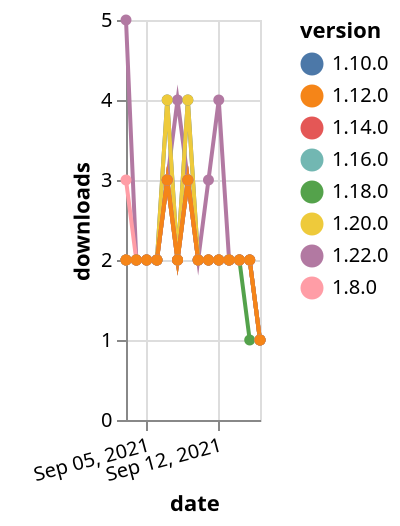 {"$schema": "https://vega.github.io/schema/vega-lite/v5.json", "description": "A simple bar chart with embedded data.", "data": {"values": [{"date": "2021-09-03", "total": 1015, "delta": 2, "version": "1.18.0"}, {"date": "2021-09-04", "total": 1017, "delta": 2, "version": "1.18.0"}, {"date": "2021-09-05", "total": 1019, "delta": 2, "version": "1.18.0"}, {"date": "2021-09-06", "total": 1021, "delta": 2, "version": "1.18.0"}, {"date": "2021-09-07", "total": 1024, "delta": 3, "version": "1.18.0"}, {"date": "2021-09-08", "total": 1026, "delta": 2, "version": "1.18.0"}, {"date": "2021-09-09", "total": 1029, "delta": 3, "version": "1.18.0"}, {"date": "2021-09-10", "total": 1031, "delta": 2, "version": "1.18.0"}, {"date": "2021-09-11", "total": 1033, "delta": 2, "version": "1.18.0"}, {"date": "2021-09-12", "total": 1035, "delta": 2, "version": "1.18.0"}, {"date": "2021-09-13", "total": 1037, "delta": 2, "version": "1.18.0"}, {"date": "2021-09-14", "total": 1039, "delta": 2, "version": "1.18.0"}, {"date": "2021-09-15", "total": 1040, "delta": 1, "version": "1.18.0"}, {"date": "2021-09-16", "total": 1041, "delta": 1, "version": "1.18.0"}, {"date": "2021-09-03", "total": 233, "delta": 5, "version": "1.22.0"}, {"date": "2021-09-04", "total": 235, "delta": 2, "version": "1.22.0"}, {"date": "2021-09-05", "total": 237, "delta": 2, "version": "1.22.0"}, {"date": "2021-09-06", "total": 239, "delta": 2, "version": "1.22.0"}, {"date": "2021-09-07", "total": 242, "delta": 3, "version": "1.22.0"}, {"date": "2021-09-08", "total": 246, "delta": 4, "version": "1.22.0"}, {"date": "2021-09-09", "total": 249, "delta": 3, "version": "1.22.0"}, {"date": "2021-09-10", "total": 251, "delta": 2, "version": "1.22.0"}, {"date": "2021-09-11", "total": 254, "delta": 3, "version": "1.22.0"}, {"date": "2021-09-12", "total": 258, "delta": 4, "version": "1.22.0"}, {"date": "2021-09-13", "total": 260, "delta": 2, "version": "1.22.0"}, {"date": "2021-09-14", "total": 262, "delta": 2, "version": "1.22.0"}, {"date": "2021-09-15", "total": 264, "delta": 2, "version": "1.22.0"}, {"date": "2021-09-16", "total": 265, "delta": 1, "version": "1.22.0"}, {"date": "2021-09-03", "total": 2339, "delta": 3, "version": "1.8.0"}, {"date": "2021-09-04", "total": 2341, "delta": 2, "version": "1.8.0"}, {"date": "2021-09-05", "total": 2343, "delta": 2, "version": "1.8.0"}, {"date": "2021-09-06", "total": 2345, "delta": 2, "version": "1.8.0"}, {"date": "2021-09-07", "total": 2348, "delta": 3, "version": "1.8.0"}, {"date": "2021-09-08", "total": 2350, "delta": 2, "version": "1.8.0"}, {"date": "2021-09-09", "total": 2353, "delta": 3, "version": "1.8.0"}, {"date": "2021-09-10", "total": 2355, "delta": 2, "version": "1.8.0"}, {"date": "2021-09-11", "total": 2357, "delta": 2, "version": "1.8.0"}, {"date": "2021-09-12", "total": 2359, "delta": 2, "version": "1.8.0"}, {"date": "2021-09-13", "total": 2361, "delta": 2, "version": "1.8.0"}, {"date": "2021-09-14", "total": 2363, "delta": 2, "version": "1.8.0"}, {"date": "2021-09-15", "total": 2365, "delta": 2, "version": "1.8.0"}, {"date": "2021-09-16", "total": 2366, "delta": 1, "version": "1.8.0"}, {"date": "2021-09-03", "total": 2537, "delta": 2, "version": "1.10.0"}, {"date": "2021-09-04", "total": 2539, "delta": 2, "version": "1.10.0"}, {"date": "2021-09-05", "total": 2541, "delta": 2, "version": "1.10.0"}, {"date": "2021-09-06", "total": 2543, "delta": 2, "version": "1.10.0"}, {"date": "2021-09-07", "total": 2547, "delta": 4, "version": "1.10.0"}, {"date": "2021-09-08", "total": 2549, "delta": 2, "version": "1.10.0"}, {"date": "2021-09-09", "total": 2553, "delta": 4, "version": "1.10.0"}, {"date": "2021-09-10", "total": 2555, "delta": 2, "version": "1.10.0"}, {"date": "2021-09-11", "total": 2557, "delta": 2, "version": "1.10.0"}, {"date": "2021-09-12", "total": 2559, "delta": 2, "version": "1.10.0"}, {"date": "2021-09-13", "total": 2561, "delta": 2, "version": "1.10.0"}, {"date": "2021-09-14", "total": 2563, "delta": 2, "version": "1.10.0"}, {"date": "2021-09-15", "total": 2565, "delta": 2, "version": "1.10.0"}, {"date": "2021-09-16", "total": 2566, "delta": 1, "version": "1.10.0"}, {"date": "2021-09-03", "total": 735, "delta": 2, "version": "1.20.0"}, {"date": "2021-09-04", "total": 737, "delta": 2, "version": "1.20.0"}, {"date": "2021-09-05", "total": 739, "delta": 2, "version": "1.20.0"}, {"date": "2021-09-06", "total": 741, "delta": 2, "version": "1.20.0"}, {"date": "2021-09-07", "total": 745, "delta": 4, "version": "1.20.0"}, {"date": "2021-09-08", "total": 747, "delta": 2, "version": "1.20.0"}, {"date": "2021-09-09", "total": 751, "delta": 4, "version": "1.20.0"}, {"date": "2021-09-10", "total": 753, "delta": 2, "version": "1.20.0"}, {"date": "2021-09-11", "total": 755, "delta": 2, "version": "1.20.0"}, {"date": "2021-09-12", "total": 757, "delta": 2, "version": "1.20.0"}, {"date": "2021-09-13", "total": 759, "delta": 2, "version": "1.20.0"}, {"date": "2021-09-14", "total": 761, "delta": 2, "version": "1.20.0"}, {"date": "2021-09-15", "total": 763, "delta": 2, "version": "1.20.0"}, {"date": "2021-09-16", "total": 764, "delta": 1, "version": "1.20.0"}, {"date": "2021-09-03", "total": 1489, "delta": 2, "version": "1.16.0"}, {"date": "2021-09-04", "total": 1491, "delta": 2, "version": "1.16.0"}, {"date": "2021-09-05", "total": 1493, "delta": 2, "version": "1.16.0"}, {"date": "2021-09-06", "total": 1495, "delta": 2, "version": "1.16.0"}, {"date": "2021-09-07", "total": 1498, "delta": 3, "version": "1.16.0"}, {"date": "2021-09-08", "total": 1500, "delta": 2, "version": "1.16.0"}, {"date": "2021-09-09", "total": 1503, "delta": 3, "version": "1.16.0"}, {"date": "2021-09-10", "total": 1505, "delta": 2, "version": "1.16.0"}, {"date": "2021-09-11", "total": 1507, "delta": 2, "version": "1.16.0"}, {"date": "2021-09-12", "total": 1509, "delta": 2, "version": "1.16.0"}, {"date": "2021-09-13", "total": 1511, "delta": 2, "version": "1.16.0"}, {"date": "2021-09-14", "total": 1513, "delta": 2, "version": "1.16.0"}, {"date": "2021-09-15", "total": 1515, "delta": 2, "version": "1.16.0"}, {"date": "2021-09-16", "total": 1516, "delta": 1, "version": "1.16.0"}, {"date": "2021-09-03", "total": 1702, "delta": 2, "version": "1.14.0"}, {"date": "2021-09-04", "total": 1704, "delta": 2, "version": "1.14.0"}, {"date": "2021-09-05", "total": 1706, "delta": 2, "version": "1.14.0"}, {"date": "2021-09-06", "total": 1708, "delta": 2, "version": "1.14.0"}, {"date": "2021-09-07", "total": 1711, "delta": 3, "version": "1.14.0"}, {"date": "2021-09-08", "total": 1713, "delta": 2, "version": "1.14.0"}, {"date": "2021-09-09", "total": 1716, "delta": 3, "version": "1.14.0"}, {"date": "2021-09-10", "total": 1718, "delta": 2, "version": "1.14.0"}, {"date": "2021-09-11", "total": 1720, "delta": 2, "version": "1.14.0"}, {"date": "2021-09-12", "total": 1722, "delta": 2, "version": "1.14.0"}, {"date": "2021-09-13", "total": 1724, "delta": 2, "version": "1.14.0"}, {"date": "2021-09-14", "total": 1726, "delta": 2, "version": "1.14.0"}, {"date": "2021-09-15", "total": 1728, "delta": 2, "version": "1.14.0"}, {"date": "2021-09-16", "total": 1729, "delta": 1, "version": "1.14.0"}, {"date": "2021-09-03", "total": 2098, "delta": 2, "version": "1.12.0"}, {"date": "2021-09-04", "total": 2100, "delta": 2, "version": "1.12.0"}, {"date": "2021-09-05", "total": 2102, "delta": 2, "version": "1.12.0"}, {"date": "2021-09-06", "total": 2104, "delta": 2, "version": "1.12.0"}, {"date": "2021-09-07", "total": 2107, "delta": 3, "version": "1.12.0"}, {"date": "2021-09-08", "total": 2109, "delta": 2, "version": "1.12.0"}, {"date": "2021-09-09", "total": 2112, "delta": 3, "version": "1.12.0"}, {"date": "2021-09-10", "total": 2114, "delta": 2, "version": "1.12.0"}, {"date": "2021-09-11", "total": 2116, "delta": 2, "version": "1.12.0"}, {"date": "2021-09-12", "total": 2118, "delta": 2, "version": "1.12.0"}, {"date": "2021-09-13", "total": 2120, "delta": 2, "version": "1.12.0"}, {"date": "2021-09-14", "total": 2122, "delta": 2, "version": "1.12.0"}, {"date": "2021-09-15", "total": 2124, "delta": 2, "version": "1.12.0"}, {"date": "2021-09-16", "total": 2125, "delta": 1, "version": "1.12.0"}]}, "width": "container", "mark": {"type": "line", "point": {"filled": true}}, "encoding": {"x": {"field": "date", "type": "temporal", "timeUnit": "yearmonthdate", "title": "date", "axis": {"labelAngle": -15}}, "y": {"field": "delta", "type": "quantitative", "title": "downloads"}, "color": {"field": "version", "type": "nominal"}, "tooltip": {"field": "delta"}}}